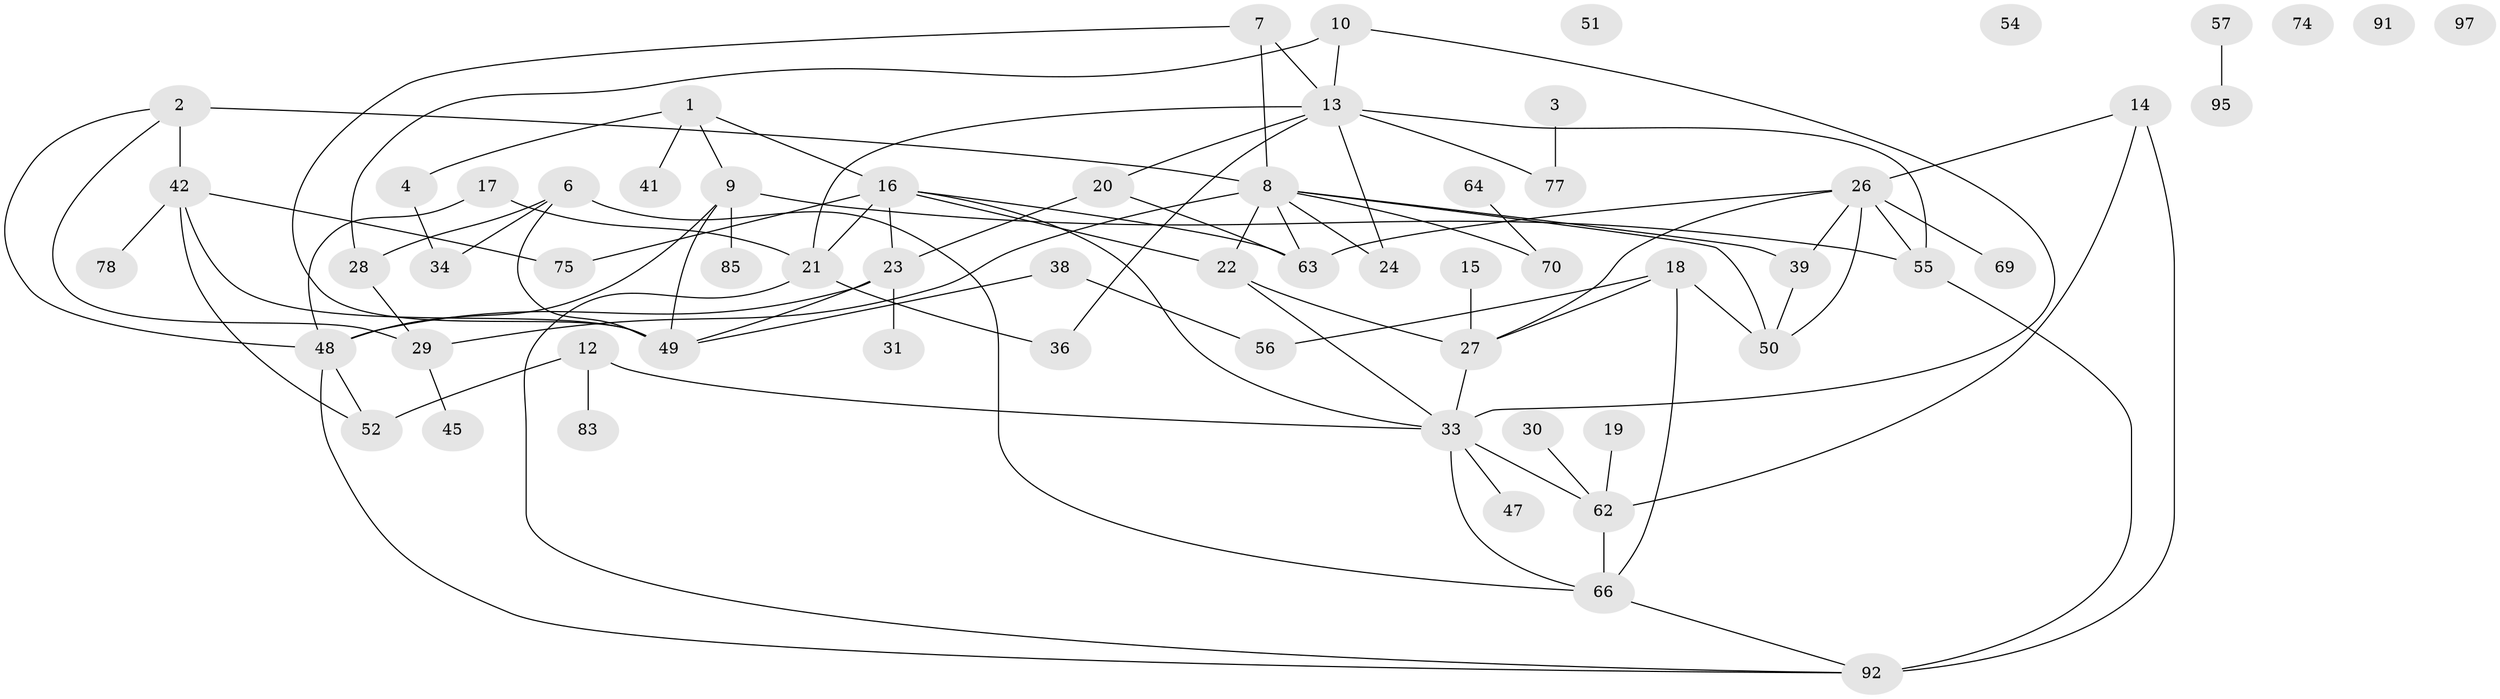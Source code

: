 // Generated by graph-tools (version 1.1) at 2025/23/03/03/25 07:23:24]
// undirected, 62 vertices, 93 edges
graph export_dot {
graph [start="1"]
  node [color=gray90,style=filled];
  1 [super="+94"];
  2 [super="+5"];
  3 [super="+32"];
  4 [super="+43"];
  6 [super="+67"];
  7 [super="+11"];
  8 [super="+44"];
  9 [super="+53"];
  10 [super="+68"];
  12 [super="+35"];
  13 [super="+61"];
  14 [super="+58"];
  15;
  16 [super="+79"];
  17 [super="+84"];
  18 [super="+72"];
  19;
  20;
  21 [super="+25"];
  22 [super="+89"];
  23 [super="+60"];
  24 [super="+82"];
  26 [super="+76"];
  27 [super="+81"];
  28;
  29 [super="+37"];
  30;
  31;
  33 [super="+40"];
  34;
  36;
  38 [super="+46"];
  39;
  41;
  42 [super="+93"];
  45;
  47;
  48 [super="+59"];
  49 [super="+88"];
  50 [super="+80"];
  51;
  52;
  54;
  55;
  56;
  57 [super="+71"];
  62 [super="+65"];
  63 [super="+86"];
  64 [super="+73"];
  66 [super="+87"];
  69;
  70;
  74;
  75;
  77 [super="+90"];
  78;
  83;
  85;
  91;
  92 [super="+96"];
  95;
  97;
  1 -- 4;
  1 -- 41;
  1 -- 16;
  1 -- 9;
  2 -- 8 [weight=2];
  2 -- 48;
  2 -- 29;
  2 -- 42;
  3 -- 77;
  4 -- 34;
  6 -- 34;
  6 -- 49 [weight=2];
  6 -- 28;
  6 -- 66;
  7 -- 49;
  7 -- 13;
  7 -- 8;
  8 -- 24;
  8 -- 70;
  8 -- 29;
  8 -- 50;
  8 -- 22;
  8 -- 39;
  8 -- 63;
  9 -- 55;
  9 -- 48;
  9 -- 85;
  9 -- 49;
  10 -- 13;
  10 -- 33;
  10 -- 28;
  12 -- 33;
  12 -- 83;
  12 -- 52;
  13 -- 55;
  13 -- 36;
  13 -- 20;
  13 -- 21;
  13 -- 24;
  13 -- 77;
  14 -- 26;
  14 -- 62;
  14 -- 92 [weight=2];
  15 -- 27;
  16 -- 21 [weight=2];
  16 -- 33;
  16 -- 75;
  16 -- 63;
  16 -- 22;
  16 -- 23;
  17 -- 21;
  17 -- 48;
  18 -- 27;
  18 -- 56;
  18 -- 66;
  18 -- 50;
  19 -- 62;
  20 -- 23;
  20 -- 63;
  21 -- 36;
  21 -- 92;
  22 -- 33;
  22 -- 27;
  23 -- 48;
  23 -- 49;
  23 -- 31;
  26 -- 39;
  26 -- 50;
  26 -- 55;
  26 -- 69;
  26 -- 27;
  26 -- 63;
  27 -- 33;
  28 -- 29;
  29 -- 45;
  30 -- 62;
  33 -- 47;
  33 -- 66;
  33 -- 62;
  38 -- 49;
  38 -- 56;
  39 -- 50;
  42 -- 75;
  42 -- 78;
  42 -- 52;
  42 -- 49;
  48 -- 52;
  48 -- 92;
  55 -- 92;
  57 -- 95;
  62 -- 66;
  64 -- 70;
  66 -- 92;
}
